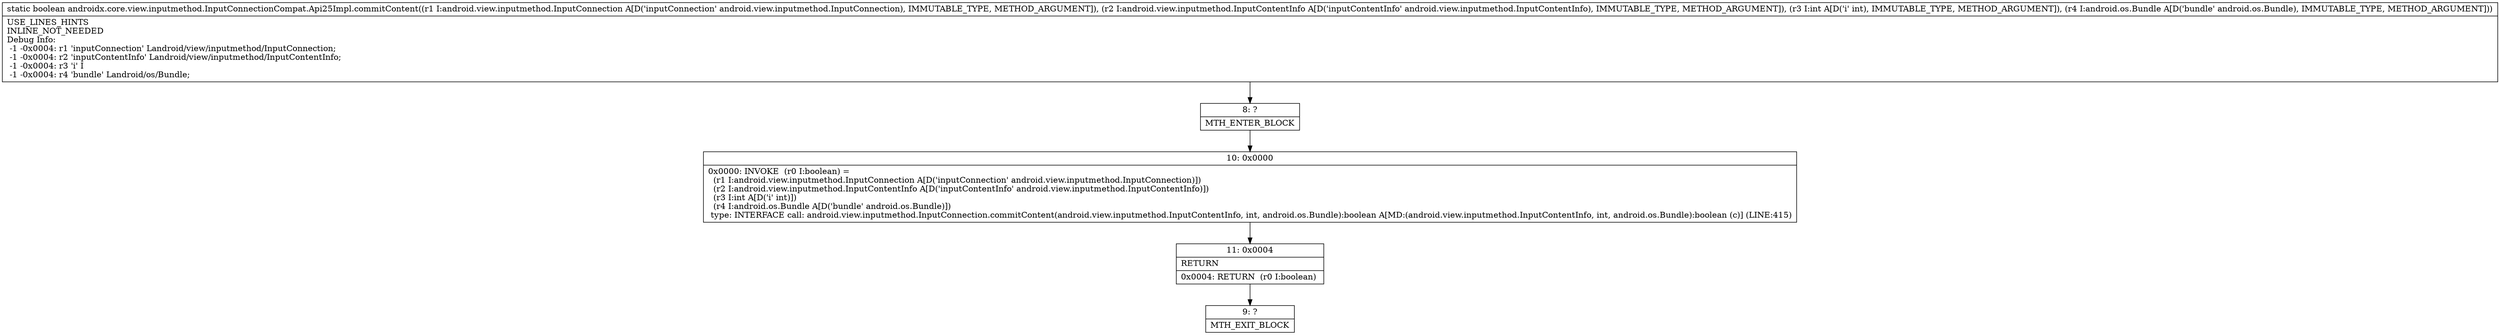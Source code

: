 digraph "CFG forandroidx.core.view.inputmethod.InputConnectionCompat.Api25Impl.commitContent(Landroid\/view\/inputmethod\/InputConnection;Landroid\/view\/inputmethod\/InputContentInfo;ILandroid\/os\/Bundle;)Z" {
Node_8 [shape=record,label="{8\:\ ?|MTH_ENTER_BLOCK\l}"];
Node_10 [shape=record,label="{10\:\ 0x0000|0x0000: INVOKE  (r0 I:boolean) = \l  (r1 I:android.view.inputmethod.InputConnection A[D('inputConnection' android.view.inputmethod.InputConnection)])\l  (r2 I:android.view.inputmethod.InputContentInfo A[D('inputContentInfo' android.view.inputmethod.InputContentInfo)])\l  (r3 I:int A[D('i' int)])\l  (r4 I:android.os.Bundle A[D('bundle' android.os.Bundle)])\l type: INTERFACE call: android.view.inputmethod.InputConnection.commitContent(android.view.inputmethod.InputContentInfo, int, android.os.Bundle):boolean A[MD:(android.view.inputmethod.InputContentInfo, int, android.os.Bundle):boolean (c)] (LINE:415)\l}"];
Node_11 [shape=record,label="{11\:\ 0x0004|RETURN\l|0x0004: RETURN  (r0 I:boolean) \l}"];
Node_9 [shape=record,label="{9\:\ ?|MTH_EXIT_BLOCK\l}"];
MethodNode[shape=record,label="{static boolean androidx.core.view.inputmethod.InputConnectionCompat.Api25Impl.commitContent((r1 I:android.view.inputmethod.InputConnection A[D('inputConnection' android.view.inputmethod.InputConnection), IMMUTABLE_TYPE, METHOD_ARGUMENT]), (r2 I:android.view.inputmethod.InputContentInfo A[D('inputContentInfo' android.view.inputmethod.InputContentInfo), IMMUTABLE_TYPE, METHOD_ARGUMENT]), (r3 I:int A[D('i' int), IMMUTABLE_TYPE, METHOD_ARGUMENT]), (r4 I:android.os.Bundle A[D('bundle' android.os.Bundle), IMMUTABLE_TYPE, METHOD_ARGUMENT]))  | USE_LINES_HINTS\lINLINE_NOT_NEEDED\lDebug Info:\l  \-1 \-0x0004: r1 'inputConnection' Landroid\/view\/inputmethod\/InputConnection;\l  \-1 \-0x0004: r2 'inputContentInfo' Landroid\/view\/inputmethod\/InputContentInfo;\l  \-1 \-0x0004: r3 'i' I\l  \-1 \-0x0004: r4 'bundle' Landroid\/os\/Bundle;\l}"];
MethodNode -> Node_8;Node_8 -> Node_10;
Node_10 -> Node_11;
Node_11 -> Node_9;
}

